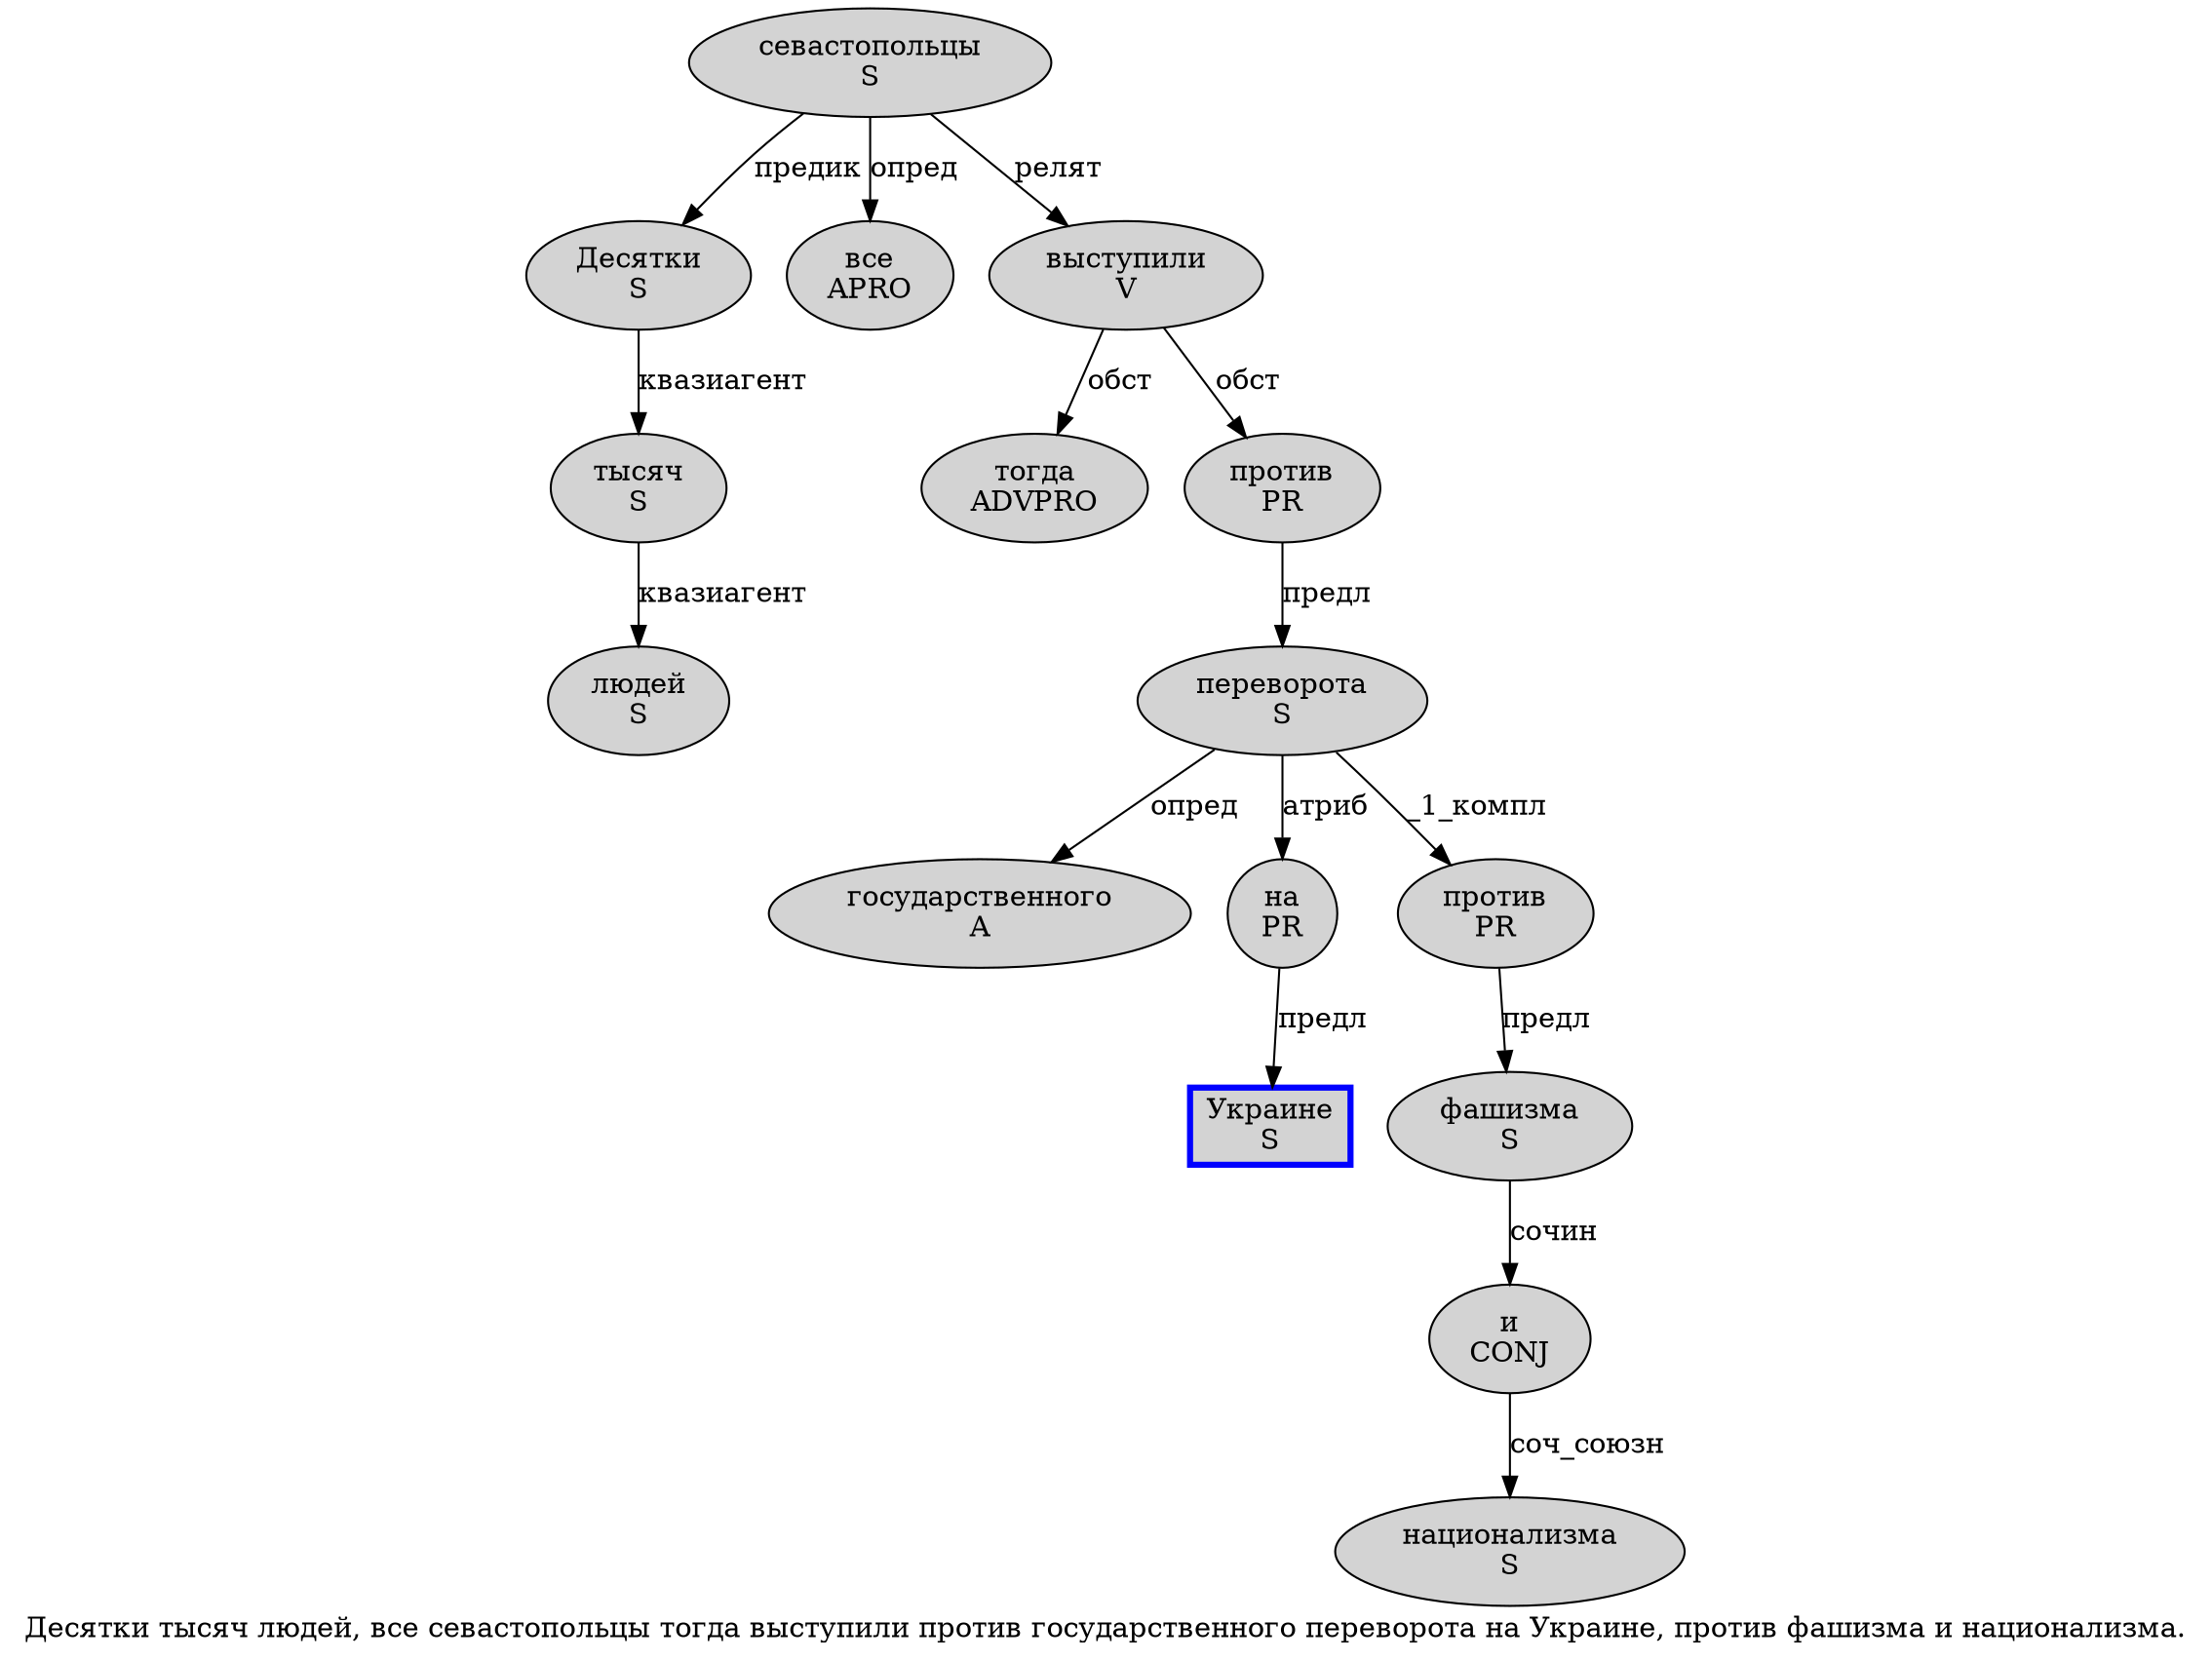 digraph SENTENCE_354 {
	graph [label="Десятки тысяч людей, все севастопольцы тогда выступили против государственного переворота на Украине, против фашизма и национализма."]
	node [style=filled]
		0 [label="Десятки
S" color="" fillcolor=lightgray penwidth=1 shape=ellipse]
		1 [label="тысяч
S" color="" fillcolor=lightgray penwidth=1 shape=ellipse]
		2 [label="людей
S" color="" fillcolor=lightgray penwidth=1 shape=ellipse]
		4 [label="все
APRO" color="" fillcolor=lightgray penwidth=1 shape=ellipse]
		5 [label="севастопольцы
S" color="" fillcolor=lightgray penwidth=1 shape=ellipse]
		6 [label="тогда
ADVPRO" color="" fillcolor=lightgray penwidth=1 shape=ellipse]
		7 [label="выступили
V" color="" fillcolor=lightgray penwidth=1 shape=ellipse]
		8 [label="против
PR" color="" fillcolor=lightgray penwidth=1 shape=ellipse]
		9 [label="государственного
A" color="" fillcolor=lightgray penwidth=1 shape=ellipse]
		10 [label="переворота
S" color="" fillcolor=lightgray penwidth=1 shape=ellipse]
		11 [label="на
PR" color="" fillcolor=lightgray penwidth=1 shape=ellipse]
		12 [label="Украине
S" color=blue fillcolor=lightgray penwidth=3 shape=box]
		14 [label="против
PR" color="" fillcolor=lightgray penwidth=1 shape=ellipse]
		15 [label="фашизма
S" color="" fillcolor=lightgray penwidth=1 shape=ellipse]
		16 [label="и
CONJ" color="" fillcolor=lightgray penwidth=1 shape=ellipse]
		17 [label="национализма
S" color="" fillcolor=lightgray penwidth=1 shape=ellipse]
			10 -> 9 [label="опред"]
			10 -> 11 [label="атриб"]
			10 -> 14 [label="_1_компл"]
			1 -> 2 [label="квазиагент"]
			0 -> 1 [label="квазиагент"]
			5 -> 0 [label="предик"]
			5 -> 4 [label="опред"]
			5 -> 7 [label="релят"]
			15 -> 16 [label="сочин"]
			11 -> 12 [label="предл"]
			7 -> 6 [label="обст"]
			7 -> 8 [label="обст"]
			14 -> 15 [label="предл"]
			16 -> 17 [label="соч_союзн"]
			8 -> 10 [label="предл"]
}